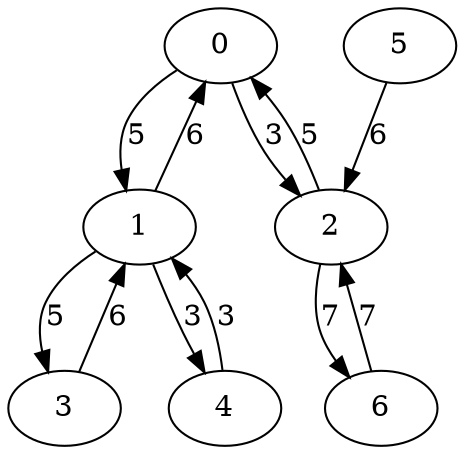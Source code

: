strict digraph "" {
	0 -> 1	[label=5];
	0 -> 2	[label=3];
	1 -> 0	[label=6];
	1 -> 3	[label=5];
	1 -> 4	[label=3];
	2 -> 0	[label=5];
	2 -> 6	[label=7];
	3 -> 1	[label=6];
	4 -> 1	[label=3];
	5 -> 2	[label=6];
	6 -> 2	[label=7];
}

